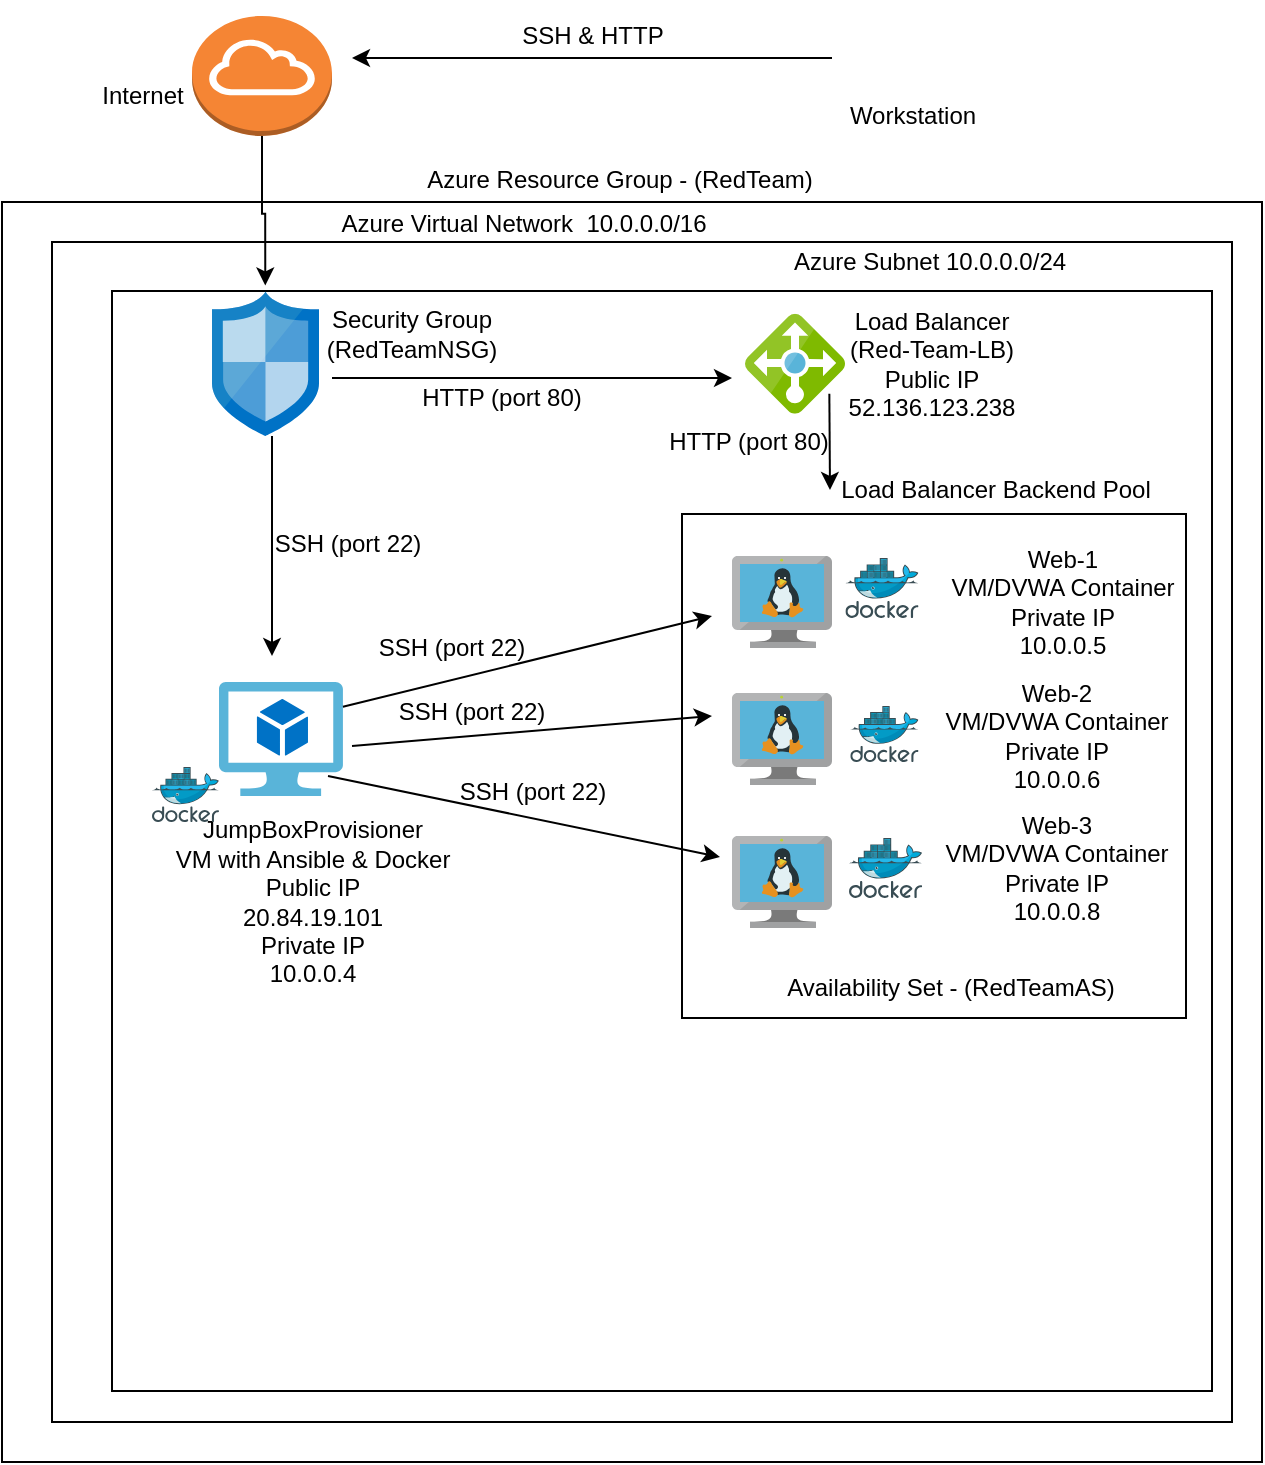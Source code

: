 <mxfile version="15.8.7" type="google"><diagram id="WzucsT6yNqiudWVPZJ-P" name="Page-1"><mxGraphModel dx="756" dy="1525" grid="1" gridSize="10" guides="1" tooltips="1" connect="1" arrows="1" fold="1" page="1" pageScale="1" pageWidth="850" pageHeight="1100" math="0" shadow="0"><root><mxCell id="0"/><mxCell id="1" parent="0"/><mxCell id="wg0jhoDlTeRWminIXX47-11" value="" style="whiteSpace=wrap;html=1;aspect=fixed;" parent="1" vertex="1"><mxGeometry x="125" y="13" width="630" height="630" as="geometry"/></mxCell><mxCell id="M86I7v_ZzIiH5RGYhvwP-10" value="" style="whiteSpace=wrap;html=1;aspect=fixed;" parent="1" vertex="1"><mxGeometry x="150" y="33" width="590" height="590" as="geometry"/></mxCell><mxCell id="M86I7v_ZzIiH5RGYhvwP-17" value="" style="whiteSpace=wrap;html=1;aspect=fixed;" parent="1" vertex="1"><mxGeometry x="180" y="57.5" width="550" height="550" as="geometry"/></mxCell><mxCell id="M86I7v_ZzIiH5RGYhvwP-13" value="" style="whiteSpace=wrap;html=1;aspect=fixed;" parent="1" vertex="1"><mxGeometry x="465" y="169" width="252" height="252" as="geometry"/></mxCell><mxCell id="wg0jhoDlTeRWminIXX47-1" value="" style="sketch=0;aspect=fixed;html=1;points=[];align=center;image;fontSize=12;image=img/lib/mscae/VM_Linux.svg;" parent="1" vertex="1"><mxGeometry x="490" y="190" width="50" height="46" as="geometry"/></mxCell><mxCell id="wg0jhoDlTeRWminIXX47-2" value="" style="sketch=0;aspect=fixed;html=1;points=[];align=center;image;fontSize=12;image=img/lib/mscae/VM_Linux.svg;" parent="1" vertex="1"><mxGeometry x="490" y="258.5" width="50" height="46" as="geometry"/></mxCell><mxCell id="wg0jhoDlTeRWminIXX47-4" value="" style="sketch=0;aspect=fixed;html=1;points=[];align=center;image;fontSize=12;image=img/lib/mscae/VM_Linux.svg;" parent="1" vertex="1"><mxGeometry x="490" y="330" width="50" height="46" as="geometry"/></mxCell><mxCell id="wg0jhoDlTeRWminIXX47-5" value="" style="sketch=0;aspect=fixed;html=1;points=[];align=center;image;fontSize=12;image=img/lib/mscae/Virtual_Machine_2.svg;" parent="1" vertex="1"><mxGeometry x="233.5" y="253" width="61.96" height="57" as="geometry"/></mxCell><mxCell id="wg0jhoDlTeRWminIXX47-6" value="Web-1&lt;br&gt;VM/DVWA Container&lt;br&gt;Private IP&lt;br&gt;10.0.0.5" style="text;html=1;align=center;verticalAlign=middle;resizable=0;points=[];autosize=1;strokeColor=none;fillColor=none;" parent="1" vertex="1"><mxGeometry x="590" y="183" width="130" height="60" as="geometry"/></mxCell><mxCell id="wg0jhoDlTeRWminIXX47-7" value="Web-2&lt;br&gt;VM/DVWA Container&lt;br&gt;Private IP&lt;br&gt;10.0.0.6" style="text;html=1;align=center;verticalAlign=middle;resizable=0;points=[];autosize=1;strokeColor=none;fillColor=none;" parent="1" vertex="1"><mxGeometry x="587" y="250" width="130" height="60" as="geometry"/></mxCell><mxCell id="wg0jhoDlTeRWminIXX47-8" value="Web-3&lt;br&gt;VM/DVWA Container&lt;br&gt;Private IP&lt;br&gt;10.0.0.8" style="text;html=1;align=center;verticalAlign=middle;resizable=0;points=[];autosize=1;strokeColor=none;fillColor=none;" parent="1" vertex="1"><mxGeometry x="587" y="316" width="130" height="60" as="geometry"/></mxCell><mxCell id="wg0jhoDlTeRWminIXX47-9" value="JumpBoxProvisioner&lt;br&gt;VM with Ansible &amp;amp; Docker&lt;br&gt;Public IP&lt;br&gt;20.84.19.101&lt;br&gt;Private IP&lt;br&gt;10.0.0.4" style="text;html=1;align=center;verticalAlign=middle;resizable=0;points=[];autosize=1;strokeColor=none;fillColor=none;" parent="1" vertex="1"><mxGeometry x="205" y="318" width="150" height="90" as="geometry"/></mxCell><mxCell id="wg0jhoDlTeRWminIXX47-12" value="Load Balancer&lt;br&gt;(Red-Team-LB)&lt;br&gt;Public IP&lt;br&gt;52.136.123.238" style="text;html=1;strokeColor=none;fillColor=none;align=center;verticalAlign=middle;whiteSpace=wrap;rounded=0;" parent="1" vertex="1"><mxGeometry x="560" y="78.85" width="60" height="30" as="geometry"/></mxCell><mxCell id="wg0jhoDlTeRWminIXX47-13" value="Azure Resource Group - (RedTeam)" style="text;html=1;strokeColor=none;fillColor=none;align=center;verticalAlign=middle;whiteSpace=wrap;rounded=0;" parent="1" vertex="1"><mxGeometry x="318.5" y="-15" width="230" height="33" as="geometry"/></mxCell><mxCell id="UZ7SBt5MWei3jfaFILSB-19" style="edgeStyle=orthogonalEdgeStyle;rounded=0;orthogonalLoop=1;jettySize=auto;html=1;exitX=0.5;exitY=1;exitDx=0;exitDy=0;exitPerimeter=0;entryX=0.498;entryY=-0.041;entryDx=0;entryDy=0;entryPerimeter=0;" parent="1" source="M86I7v_ZzIiH5RGYhvwP-1" target="M86I7v_ZzIiH5RGYhvwP-24" edge="1"><mxGeometry relative="1" as="geometry"/></mxCell><mxCell id="M86I7v_ZzIiH5RGYhvwP-1" value="" style="outlineConnect=0;dashed=0;verticalLabelPosition=bottom;verticalAlign=top;align=center;html=1;shape=mxgraph.aws3.internet_gateway;fillColor=#F58534;gradientColor=none;" parent="1" vertex="1"><mxGeometry x="220" y="-80" width="70" height="60" as="geometry"/></mxCell><mxCell id="M86I7v_ZzIiH5RGYhvwP-2" value="" style="shape=image;html=1;verticalAlign=top;verticalLabelPosition=bottom;labelBackgroundColor=#ffffff;imageAspect=0;aspect=fixed;image=https://cdn3.iconfinder.com/data/icons/business-and-education-1/512/263_workplace_workstation_office_lamp_computer-128.png" parent="1" vertex="1"><mxGeometry x="546.5" y="-88" width="48" height="48" as="geometry"/></mxCell><mxCell id="M86I7v_ZzIiH5RGYhvwP-3" value="Workstation" style="text;html=1;align=center;verticalAlign=middle;resizable=0;points=[];autosize=1;strokeColor=none;fillColor=none;" parent="1" vertex="1"><mxGeometry x="540" y="-40" width="80" height="20" as="geometry"/></mxCell><mxCell id="M86I7v_ZzIiH5RGYhvwP-4" value="Internet" style="text;html=1;align=center;verticalAlign=middle;resizable=0;points=[];autosize=1;strokeColor=none;fillColor=none;" parent="1" vertex="1"><mxGeometry x="165" y="-50" width="60" height="20" as="geometry"/></mxCell><mxCell id="M86I7v_ZzIiH5RGYhvwP-9" value="" style="sketch=0;aspect=fixed;html=1;points=[];align=center;image;fontSize=12;image=img/lib/mscae/Load_Balancer_feature.svg;" parent="1" vertex="1"><mxGeometry x="496.5" y="68.85" width="50" height="50" as="geometry"/></mxCell><mxCell id="M86I7v_ZzIiH5RGYhvwP-11" value="Azure Virtual Network&amp;nbsp; 10.0.0.0/16" style="text;html=1;strokeColor=none;fillColor=none;align=center;verticalAlign=middle;whiteSpace=wrap;rounded=0;" parent="1" vertex="1"><mxGeometry x="261" y="9" width="250" height="30" as="geometry"/></mxCell><mxCell id="M86I7v_ZzIiH5RGYhvwP-19" value="Azure Subnet 10.0.0.0/24" style="text;html=1;strokeColor=none;fillColor=none;align=center;verticalAlign=middle;whiteSpace=wrap;rounded=0;" parent="1" vertex="1"><mxGeometry x="474" y="27.5" width="230" height="30" as="geometry"/></mxCell><mxCell id="M86I7v_ZzIiH5RGYhvwP-24" value="" style="sketch=0;aspect=fixed;html=1;points=[];align=center;image;fontSize=12;image=img/lib/mscae/Network_Security_Groups_Classic.svg;" parent="1" vertex="1"><mxGeometry x="230" y="57.7" width="53.5" height="72.3" as="geometry"/></mxCell><mxCell id="M86I7v_ZzIiH5RGYhvwP-25" value="Security Group (RedTeamNSG)" style="text;html=1;strokeColor=none;fillColor=none;align=center;verticalAlign=middle;whiteSpace=wrap;rounded=0;" parent="1" vertex="1"><mxGeometry x="300" y="70" width="60" height="17.85" as="geometry"/></mxCell><mxCell id="M86I7v_ZzIiH5RGYhvwP-30" value="" style="endArrow=classic;html=1;rounded=0;exitX=1;exitY=0.217;exitDx=0;exitDy=0;exitPerimeter=0;" parent="1" source="wg0jhoDlTeRWminIXX47-5" edge="1"><mxGeometry width="50" height="50" relative="1" as="geometry"><mxPoint x="310" y="270" as="sourcePoint"/><mxPoint x="480" y="220" as="targetPoint"/></mxGeometry></mxCell><mxCell id="M86I7v_ZzIiH5RGYhvwP-31" value="" style="endArrow=classic;html=1;rounded=0;" parent="1" edge="1"><mxGeometry width="50" height="50" relative="1" as="geometry"><mxPoint x="288" y="300" as="sourcePoint"/><mxPoint x="484" y="340.5" as="targetPoint"/></mxGeometry></mxCell><mxCell id="M86I7v_ZzIiH5RGYhvwP-33" value="SSH (port 22)&lt;br&gt;" style="text;html=1;strokeColor=none;fillColor=none;align=center;verticalAlign=middle;whiteSpace=wrap;rounded=0;" parent="1" vertex="1"><mxGeometry x="310" y="221" width="80" height="30" as="geometry"/></mxCell><mxCell id="M86I7v_ZzIiH5RGYhvwP-34" value="SSH (port 22)" style="text;html=1;strokeColor=none;fillColor=none;align=center;verticalAlign=middle;whiteSpace=wrap;rounded=0;" parent="1" vertex="1"><mxGeometry x="351" y="293" width="79" height="30" as="geometry"/></mxCell><mxCell id="TWHGhxZVKSS2lSY2foZ8-2" value="" style="endArrow=classic;html=1;rounded=0;" parent="1" edge="1"><mxGeometry width="50" height="50" relative="1" as="geometry"><mxPoint x="300" y="285" as="sourcePoint"/><mxPoint x="480" y="270" as="targetPoint"/></mxGeometry></mxCell><mxCell id="UZ7SBt5MWei3jfaFILSB-4" value="" style="endArrow=classic;html=1;rounded=0;" parent="1" edge="1"><mxGeometry width="50" height="50" relative="1" as="geometry"><mxPoint x="540" y="-59" as="sourcePoint"/><mxPoint x="300" y="-59" as="targetPoint"/><Array as="points"><mxPoint x="454" y="-59"/></Array></mxGeometry></mxCell><mxCell id="UZ7SBt5MWei3jfaFILSB-14" value="SSH &amp;amp; HTTP" style="text;html=1;align=center;verticalAlign=middle;resizable=0;points=[];autosize=1;strokeColor=none;fillColor=none;" parent="1" vertex="1"><mxGeometry x="375" y="-80" width="90" height="20" as="geometry"/></mxCell><mxCell id="UZ7SBt5MWei3jfaFILSB-22" value="" style="endArrow=classic;html=1;rounded=0;" parent="1" edge="1"><mxGeometry width="50" height="50" relative="1" as="geometry"><mxPoint x="290" y="101" as="sourcePoint"/><mxPoint x="490" y="101" as="targetPoint"/></mxGeometry></mxCell><mxCell id="UZ7SBt5MWei3jfaFILSB-25" value="" style="endArrow=classic;html=1;rounded=0;" parent="1" edge="1"><mxGeometry width="50" height="50" relative="1" as="geometry"><mxPoint x="260" y="130" as="sourcePoint"/><mxPoint x="260" y="240" as="targetPoint"/><Array as="points"/></mxGeometry></mxCell><mxCell id="UZ7SBt5MWei3jfaFILSB-27" value="Load Balancer Backend Pool" style="text;html=1;strokeColor=none;fillColor=none;align=center;verticalAlign=middle;whiteSpace=wrap;rounded=0;" parent="1" vertex="1"><mxGeometry x="527" y="148" width="190" height="18" as="geometry"/></mxCell><mxCell id="UZ7SBt5MWei3jfaFILSB-29" value="Availability Set - (RedTeamAS)" style="text;html=1;strokeColor=none;fillColor=none;align=center;verticalAlign=middle;whiteSpace=wrap;rounded=0;" parent="1" vertex="1"><mxGeometry x="511" y="391" width="176.5" height="30" as="geometry"/></mxCell><mxCell id="UZ7SBt5MWei3jfaFILSB-30" value="SSH (port 22)" style="text;html=1;strokeColor=none;fillColor=none;align=center;verticalAlign=middle;whiteSpace=wrap;rounded=0;" parent="1" vertex="1"><mxGeometry x="256" y="169" width="84" height="30" as="geometry"/></mxCell><mxCell id="UZ7SBt5MWei3jfaFILSB-33" value="HTTP (port 80)" style="text;html=1;strokeColor=none;fillColor=none;align=center;verticalAlign=middle;whiteSpace=wrap;rounded=0;" parent="1" vertex="1"><mxGeometry x="330" y="95.85" width="90" height="30" as="geometry"/></mxCell><mxCell id="UZ7SBt5MWei3jfaFILSB-35" value="" style="sketch=0;aspect=fixed;html=1;points=[];align=center;image;fontSize=12;image=img/lib/mscae/Docker.svg;" parent="1" vertex="1"><mxGeometry x="546.7" y="191" width="36.59" height="30" as="geometry"/></mxCell><mxCell id="UZ7SBt5MWei3jfaFILSB-41" value="" style="endArrow=classic;html=1;rounded=0;" parent="1" edge="1"><mxGeometry width="50" height="50" relative="1" as="geometry"><mxPoint x="538.67" y="108.85" as="sourcePoint"/><mxPoint x="539" y="157" as="targetPoint"/><Array as="points"/></mxGeometry></mxCell><mxCell id="UZ7SBt5MWei3jfaFILSB-46" value="" style="sketch=0;aspect=fixed;html=1;points=[];align=center;image;fontSize=12;image=img/lib/mscae/Docker.svg;" parent="1" vertex="1"><mxGeometry x="548.5" y="331" width="36.59" height="30" as="geometry"/></mxCell><mxCell id="UZ7SBt5MWei3jfaFILSB-47" value="" style="sketch=0;aspect=fixed;html=1;points=[];align=center;image;fontSize=12;image=img/lib/mscae/Docker.svg;" parent="1" vertex="1"><mxGeometry x="549.14" y="265" width="34.15" height="28" as="geometry"/></mxCell><mxCell id="UZ7SBt5MWei3jfaFILSB-53" value="SSH (port 22)&lt;br&gt;" style="text;html=1;strokeColor=none;fillColor=none;align=center;verticalAlign=middle;whiteSpace=wrap;rounded=0;" parent="1" vertex="1"><mxGeometry x="320" y="253" width="80" height="30" as="geometry"/></mxCell><mxCell id="UZ7SBt5MWei3jfaFILSB-54" value="HTTP (port 80)" style="text;html=1;strokeColor=none;fillColor=none;align=center;verticalAlign=middle;whiteSpace=wrap;rounded=0;" parent="1" vertex="1"><mxGeometry x="455" y="118" width="87" height="30" as="geometry"/></mxCell><mxCell id="UZ7SBt5MWei3jfaFILSB-55" value="" style="sketch=0;aspect=fixed;html=1;points=[];align=center;image;fontSize=12;image=img/lib/mscae/Docker.svg;" parent="1" vertex="1"><mxGeometry x="200" y="295.53" width="33.5" height="27.47" as="geometry"/></mxCell><mxCell id="UZ7SBt5MWei3jfaFILSB-58" value="" style="shape=image;html=1;verticalAlign=top;verticalLabelPosition=bottom;labelBackgroundColor=#ffffff;imageAspect=0;aspect=fixed;image=https://cdn1.iconfinder.com/data/icons/Futurosoft%20Icons%200.5.2/128x128/apps/applixware.png" parent="1" vertex="1"><mxGeometry x="205" y="267.5" width="23" height="23" as="geometry"/></mxCell></root></mxGraphModel></diagram></mxfile>